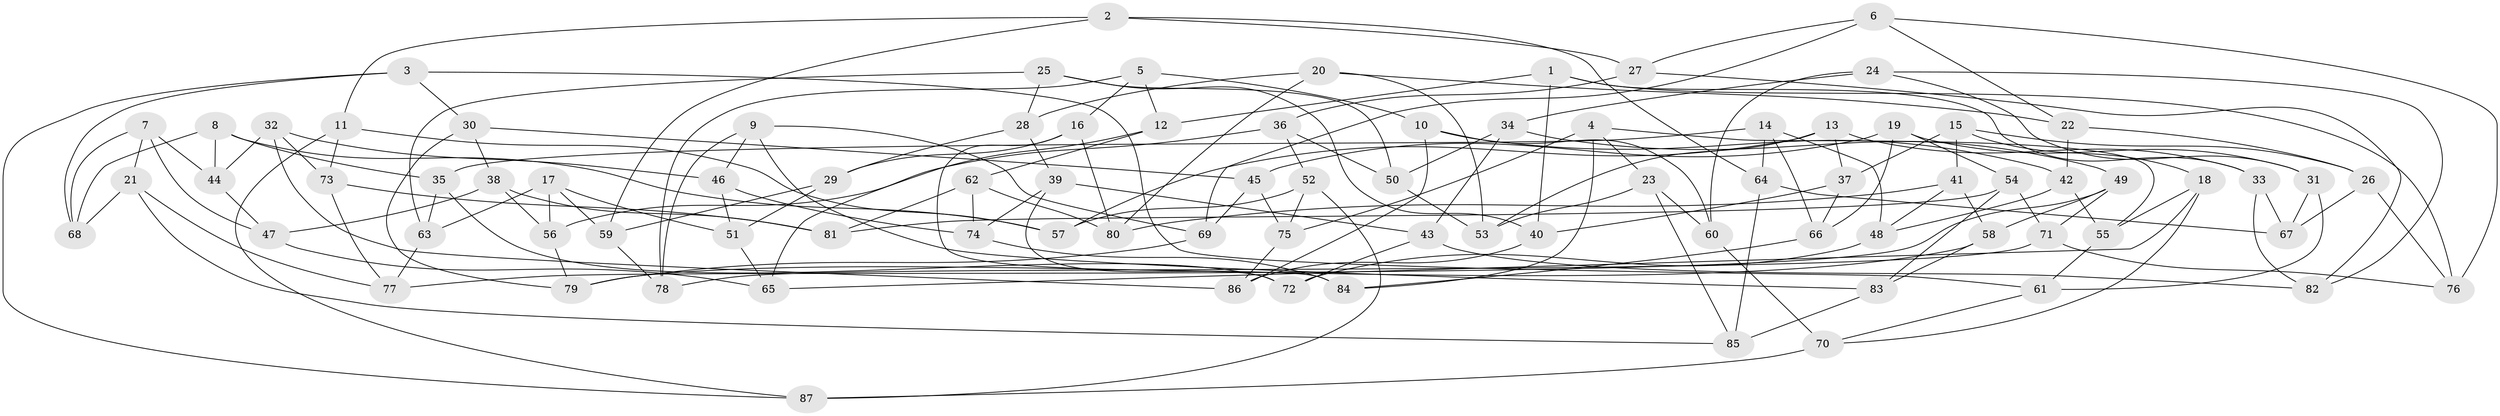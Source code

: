 // Generated by graph-tools (version 1.1) at 2025/38/03/09/25 02:38:03]
// undirected, 87 vertices, 174 edges
graph export_dot {
graph [start="1"]
  node [color=gray90,style=filled];
  1;
  2;
  3;
  4;
  5;
  6;
  7;
  8;
  9;
  10;
  11;
  12;
  13;
  14;
  15;
  16;
  17;
  18;
  19;
  20;
  21;
  22;
  23;
  24;
  25;
  26;
  27;
  28;
  29;
  30;
  31;
  32;
  33;
  34;
  35;
  36;
  37;
  38;
  39;
  40;
  41;
  42;
  43;
  44;
  45;
  46;
  47;
  48;
  49;
  50;
  51;
  52;
  53;
  54;
  55;
  56;
  57;
  58;
  59;
  60;
  61;
  62;
  63;
  64;
  65;
  66;
  67;
  68;
  69;
  70;
  71;
  72;
  73;
  74;
  75;
  76;
  77;
  78;
  79;
  80;
  81;
  82;
  83;
  84;
  85;
  86;
  87;
  1 -- 12;
  1 -- 33;
  1 -- 40;
  1 -- 76;
  2 -- 59;
  2 -- 11;
  2 -- 27;
  2 -- 64;
  3 -- 87;
  3 -- 30;
  3 -- 61;
  3 -- 68;
  4 -- 23;
  4 -- 75;
  4 -- 55;
  4 -- 84;
  5 -- 12;
  5 -- 78;
  5 -- 10;
  5 -- 16;
  6 -- 69;
  6 -- 22;
  6 -- 76;
  6 -- 27;
  7 -- 44;
  7 -- 47;
  7 -- 21;
  7 -- 68;
  8 -- 35;
  8 -- 44;
  8 -- 68;
  8 -- 57;
  9 -- 83;
  9 -- 78;
  9 -- 46;
  9 -- 69;
  10 -- 60;
  10 -- 86;
  10 -- 42;
  11 -- 57;
  11 -- 73;
  11 -- 87;
  12 -- 62;
  12 -- 65;
  13 -- 33;
  13 -- 57;
  13 -- 37;
  13 -- 53;
  14 -- 64;
  14 -- 66;
  14 -- 48;
  14 -- 35;
  15 -- 26;
  15 -- 41;
  15 -- 37;
  15 -- 18;
  16 -- 80;
  16 -- 84;
  16 -- 29;
  17 -- 51;
  17 -- 59;
  17 -- 56;
  17 -- 63;
  18 -- 70;
  18 -- 65;
  18 -- 55;
  19 -- 54;
  19 -- 66;
  19 -- 45;
  19 -- 31;
  20 -- 80;
  20 -- 53;
  20 -- 22;
  20 -- 28;
  21 -- 77;
  21 -- 85;
  21 -- 68;
  22 -- 26;
  22 -- 42;
  23 -- 60;
  23 -- 85;
  23 -- 53;
  24 -- 34;
  24 -- 31;
  24 -- 60;
  24 -- 82;
  25 -- 63;
  25 -- 50;
  25 -- 28;
  25 -- 40;
  26 -- 67;
  26 -- 76;
  27 -- 82;
  27 -- 36;
  28 -- 39;
  28 -- 29;
  29 -- 51;
  29 -- 59;
  30 -- 79;
  30 -- 38;
  30 -- 45;
  31 -- 67;
  31 -- 61;
  32 -- 46;
  32 -- 44;
  32 -- 73;
  32 -- 86;
  33 -- 82;
  33 -- 67;
  34 -- 43;
  34 -- 50;
  34 -- 49;
  35 -- 63;
  35 -- 72;
  36 -- 56;
  36 -- 52;
  36 -- 50;
  37 -- 66;
  37 -- 40;
  38 -- 56;
  38 -- 47;
  38 -- 81;
  39 -- 74;
  39 -- 72;
  39 -- 43;
  40 -- 86;
  41 -- 80;
  41 -- 58;
  41 -- 48;
  42 -- 48;
  42 -- 55;
  43 -- 72;
  43 -- 82;
  44 -- 47;
  45 -- 75;
  45 -- 69;
  46 -- 51;
  46 -- 74;
  47 -- 65;
  48 -- 72;
  49 -- 71;
  49 -- 58;
  49 -- 77;
  50 -- 53;
  51 -- 65;
  52 -- 75;
  52 -- 87;
  52 -- 57;
  54 -- 81;
  54 -- 83;
  54 -- 71;
  55 -- 61;
  56 -- 79;
  58 -- 83;
  58 -- 79;
  59 -- 78;
  60 -- 70;
  61 -- 70;
  62 -- 80;
  62 -- 74;
  62 -- 81;
  63 -- 77;
  64 -- 85;
  64 -- 67;
  66 -- 84;
  69 -- 79;
  70 -- 87;
  71 -- 76;
  71 -- 78;
  73 -- 81;
  73 -- 77;
  74 -- 84;
  75 -- 86;
  83 -- 85;
}
